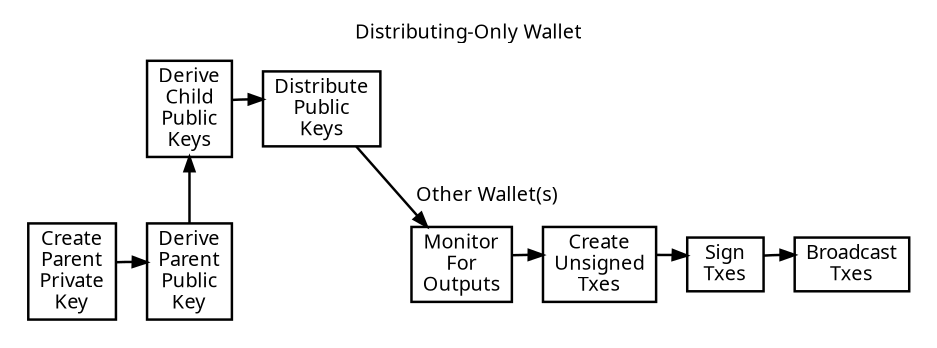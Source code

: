 digraph wallet_program {
size="6.25";
rankdir=LR;
//ratio=fill;
splines=true;
fontname=Sans
ranksep=0.3;
penwidth=1.75;

overlap = false;

edge [ fontname=Sans, penwidth=1.75, style = "invis" ];
node [ fontname=Sans, shape = box, penwidth=1.75 ];

subgraph cluster_distributing {
    penwidth=0;

    distributing_priv [ label = "Create\nParent\nPrivate\nKey", style="invis" ];
    distributing_pub [ label = "Derive\nChild\nPublic\nKeys" ];
    distributing_distribute [ label = "Distribute\nPublic\nKeys" ];
    distributing_monitor [ label = "Monitor\nFor\nOutputs", style="invis" ];
    distributing_create [ label = "Create\nUnsigned\nTxes", style="invis" ];
    distributing_sign [ label = "Sign\nTxes", style="invis" ];
    distributing_broadcast [ label = "Broadcast\nTxes", style="invis" ];

    distributing_priv -> distributing_pub -> distributing_distribute -> distributing_monitor -> distributing_create -> distributing_sign -> distributing_broadcast;
    label = "Distributing-Only Wallet"
}

subgraph cluster_networked {
    penwidth=0;

    networked_priv [ label = "Create\nParent\nPrivate\nKey" ];
    networked_pub [ label = "Derive\nParent\nPublic\nKey" ];
    networked_distribute [ label = "Distribute\nPublic\nKeys", style="invis" ];
    networked_monitor [ label = "Monitor\nFor\nOutputs" ];
    networked_create [ label = "Create\nUnsigned\nTxes" ];
    networked_sign [ label = "Sign\nTxes" ];
    networked_broadcast [ label = "Broadcast\nTxes" ];

    networked_priv -> networked_pub -> networked_distribute -> networked_monitor -> networked_create -> networked_sign -> networked_broadcast;
    label = "       Other Wallet(s)"
}

networked_priv -> networked_pub [style=""];
networked_pub -> distributing_pub [ constraint = false, style = ""];
distributing_pub -> distributing_distribute -> networked_monitor -> networked_create -> networked_sign -> networked_broadcast [style=""];

}

